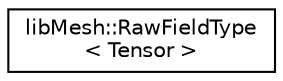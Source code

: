 digraph "类继承关系图"
{
 // INTERACTIVE_SVG=YES
  edge [fontname="Helvetica",fontsize="10",labelfontname="Helvetica",labelfontsize="10"];
  node [fontname="Helvetica",fontsize="10",shape=record];
  rankdir="LR";
  Node1 [label="libMesh::RawFieldType\l\< Tensor \>",height=0.2,width=0.4,color="black", fillcolor="white", style="filled",URL="$structlibMesh_1_1RawFieldType_3_01Tensor_01_4.html"];
}
